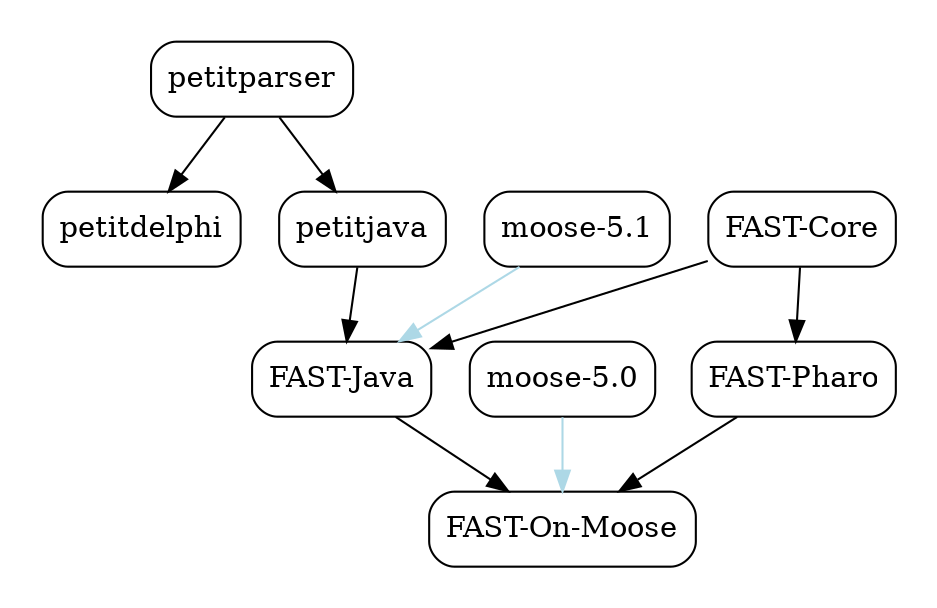 /*
 * https://ci.inria.fr/moose/job/petitjava/depgraph-view/
 */
digraph {
	node [shape=box, style=rounded];

	subgraph clusterMain {
		"FAST-Core" [href="https://ci.inria.fr/moose/job/FAST-Core/"];
		"FAST-Java" [href="https://ci.inria.fr/moose/job/FAST-Java/"];
		"FAST-On-Moose" [href="https://ci.inria.fr/moose/job/FAST-On-Moose/"];
		"FAST-Pharo" [href="https://ci.inria.fr/moose/job/FAST-Pharo/"];
		"moose-5.0" [href="https://ci.inria.fr/moose/job/moose-5.0/"];
		"moose-5.1" [href="https://ci.inria.fr/moose/job/moose-5.1/"];
		"petitdelphi" [href="https://ci.inria.fr/moose/job/petitdelphi/"];
		"petitjava" [href="https://ci.inria.fr/moose/job/petitjava/"];
		"petitparser" [href="https://ci.inria.fr/moose/job/petitparser/"];
		color=invis;
	}

	subgraph clusterStandalone {
		color=invis;
	}
	"FAST-Core" -> "FAST-Java" [ color=black  ] ;
	"moose-5.1" -> "FAST-Java" [ color=lightblue  ] ;
	"petitjava" -> "FAST-Java" [ color=black  ] ;
	"FAST-Java" -> "FAST-On-Moose" [ color=black  ] ;
	"FAST-Pharo" -> "FAST-On-Moose" [ color=black  ] ;
	"moose-5.0" -> "FAST-On-Moose" [ color=lightblue  ] ;
	"FAST-Core" -> "FAST-Pharo" [ color=black  ] ;
	"petitparser" -> "petitdelphi" [ color=black  ] ;
	"petitparser" -> "petitjava" [ color=black  ] ;
}